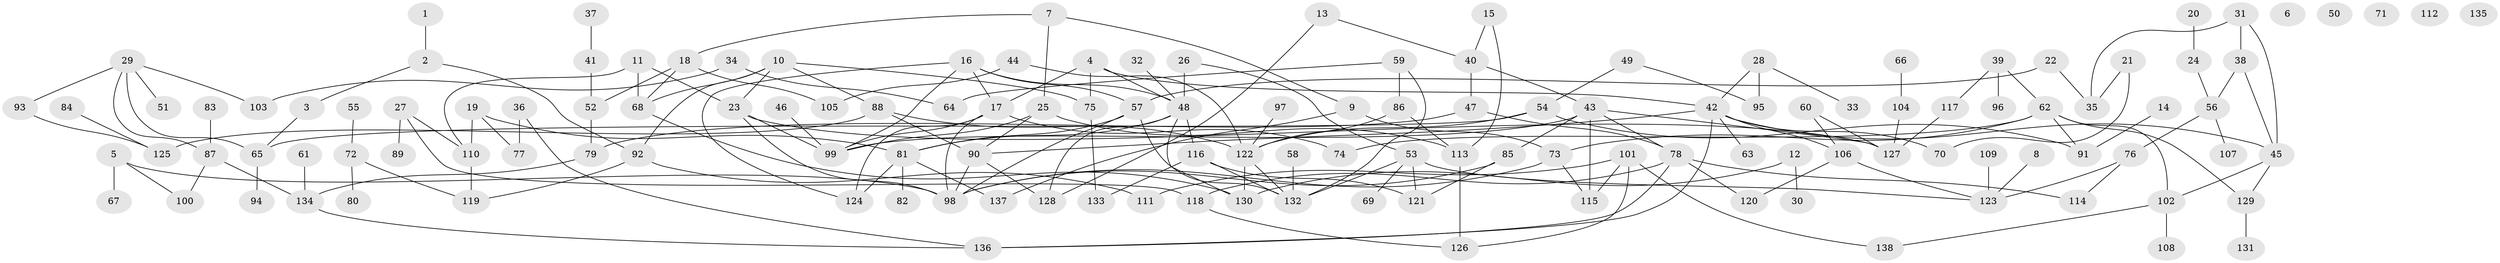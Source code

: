 // Generated by graph-tools (version 1.1) at 2025/33/03/09/25 02:33:54]
// undirected, 138 vertices, 195 edges
graph export_dot {
graph [start="1"]
  node [color=gray90,style=filled];
  1;
  2;
  3;
  4;
  5;
  6;
  7;
  8;
  9;
  10;
  11;
  12;
  13;
  14;
  15;
  16;
  17;
  18;
  19;
  20;
  21;
  22;
  23;
  24;
  25;
  26;
  27;
  28;
  29;
  30;
  31;
  32;
  33;
  34;
  35;
  36;
  37;
  38;
  39;
  40;
  41;
  42;
  43;
  44;
  45;
  46;
  47;
  48;
  49;
  50;
  51;
  52;
  53;
  54;
  55;
  56;
  57;
  58;
  59;
  60;
  61;
  62;
  63;
  64;
  65;
  66;
  67;
  68;
  69;
  70;
  71;
  72;
  73;
  74;
  75;
  76;
  77;
  78;
  79;
  80;
  81;
  82;
  83;
  84;
  85;
  86;
  87;
  88;
  89;
  90;
  91;
  92;
  93;
  94;
  95;
  96;
  97;
  98;
  99;
  100;
  101;
  102;
  103;
  104;
  105;
  106;
  107;
  108;
  109;
  110;
  111;
  112;
  113;
  114;
  115;
  116;
  117;
  118;
  119;
  120;
  121;
  122;
  123;
  124;
  125;
  126;
  127;
  128;
  129;
  130;
  131;
  132;
  133;
  134;
  135;
  136;
  137;
  138;
  1 -- 2;
  2 -- 3;
  2 -- 92;
  3 -- 65;
  4 -- 17;
  4 -- 42;
  4 -- 48;
  4 -- 75;
  5 -- 67;
  5 -- 98;
  5 -- 100;
  7 -- 9;
  7 -- 18;
  7 -- 25;
  8 -- 123;
  9 -- 73;
  9 -- 137;
  10 -- 23;
  10 -- 68;
  10 -- 75;
  10 -- 88;
  10 -- 92;
  11 -- 23;
  11 -- 68;
  11 -- 110;
  12 -- 30;
  12 -- 130;
  13 -- 40;
  13 -- 128;
  14 -- 91;
  15 -- 40;
  15 -- 113;
  16 -- 17;
  16 -- 48;
  16 -- 57;
  16 -- 99;
  16 -- 124;
  17 -- 74;
  17 -- 98;
  17 -- 99;
  17 -- 124;
  18 -- 52;
  18 -- 68;
  18 -- 105;
  19 -- 77;
  19 -- 81;
  19 -- 110;
  20 -- 24;
  21 -- 35;
  21 -- 70;
  22 -- 35;
  22 -- 57;
  23 -- 98;
  23 -- 99;
  23 -- 127;
  24 -- 56;
  25 -- 90;
  25 -- 99;
  25 -- 113;
  26 -- 48;
  26 -- 53;
  27 -- 89;
  27 -- 110;
  27 -- 118;
  28 -- 33;
  28 -- 42;
  28 -- 95;
  29 -- 51;
  29 -- 65;
  29 -- 87;
  29 -- 93;
  29 -- 103;
  31 -- 35;
  31 -- 38;
  31 -- 45;
  32 -- 48;
  34 -- 64;
  34 -- 103;
  36 -- 77;
  36 -- 136;
  37 -- 41;
  38 -- 45;
  38 -- 56;
  39 -- 62;
  39 -- 96;
  39 -- 117;
  40 -- 43;
  40 -- 47;
  41 -- 52;
  42 -- 45;
  42 -- 63;
  42 -- 70;
  42 -- 90;
  42 -- 106;
  42 -- 136;
  43 -- 78;
  43 -- 85;
  43 -- 99;
  43 -- 115;
  43 -- 127;
  44 -- 105;
  44 -- 122;
  45 -- 102;
  45 -- 129;
  46 -- 99;
  47 -- 78;
  47 -- 79;
  48 -- 81;
  48 -- 116;
  48 -- 128;
  48 -- 130;
  49 -- 54;
  49 -- 95;
  52 -- 79;
  53 -- 69;
  53 -- 121;
  53 -- 123;
  53 -- 132;
  54 -- 65;
  54 -- 91;
  54 -- 122;
  55 -- 72;
  56 -- 76;
  56 -- 107;
  57 -- 81;
  57 -- 98;
  57 -- 132;
  58 -- 132;
  59 -- 64;
  59 -- 86;
  59 -- 132;
  60 -- 106;
  60 -- 127;
  61 -- 134;
  62 -- 73;
  62 -- 74;
  62 -- 91;
  62 -- 102;
  62 -- 129;
  65 -- 94;
  66 -- 104;
  68 -- 130;
  72 -- 80;
  72 -- 119;
  73 -- 98;
  73 -- 115;
  75 -- 133;
  76 -- 114;
  76 -- 123;
  78 -- 114;
  78 -- 118;
  78 -- 120;
  78 -- 136;
  79 -- 134;
  81 -- 82;
  81 -- 124;
  81 -- 137;
  83 -- 87;
  84 -- 125;
  85 -- 98;
  85 -- 121;
  86 -- 113;
  86 -- 122;
  87 -- 100;
  87 -- 134;
  88 -- 90;
  88 -- 122;
  88 -- 125;
  90 -- 98;
  90 -- 128;
  92 -- 111;
  92 -- 119;
  93 -- 125;
  97 -- 122;
  101 -- 111;
  101 -- 115;
  101 -- 126;
  101 -- 138;
  102 -- 108;
  102 -- 138;
  104 -- 127;
  106 -- 120;
  106 -- 123;
  109 -- 123;
  110 -- 119;
  113 -- 126;
  116 -- 121;
  116 -- 132;
  116 -- 133;
  117 -- 127;
  118 -- 126;
  122 -- 130;
  122 -- 132;
  129 -- 131;
  134 -- 136;
}
